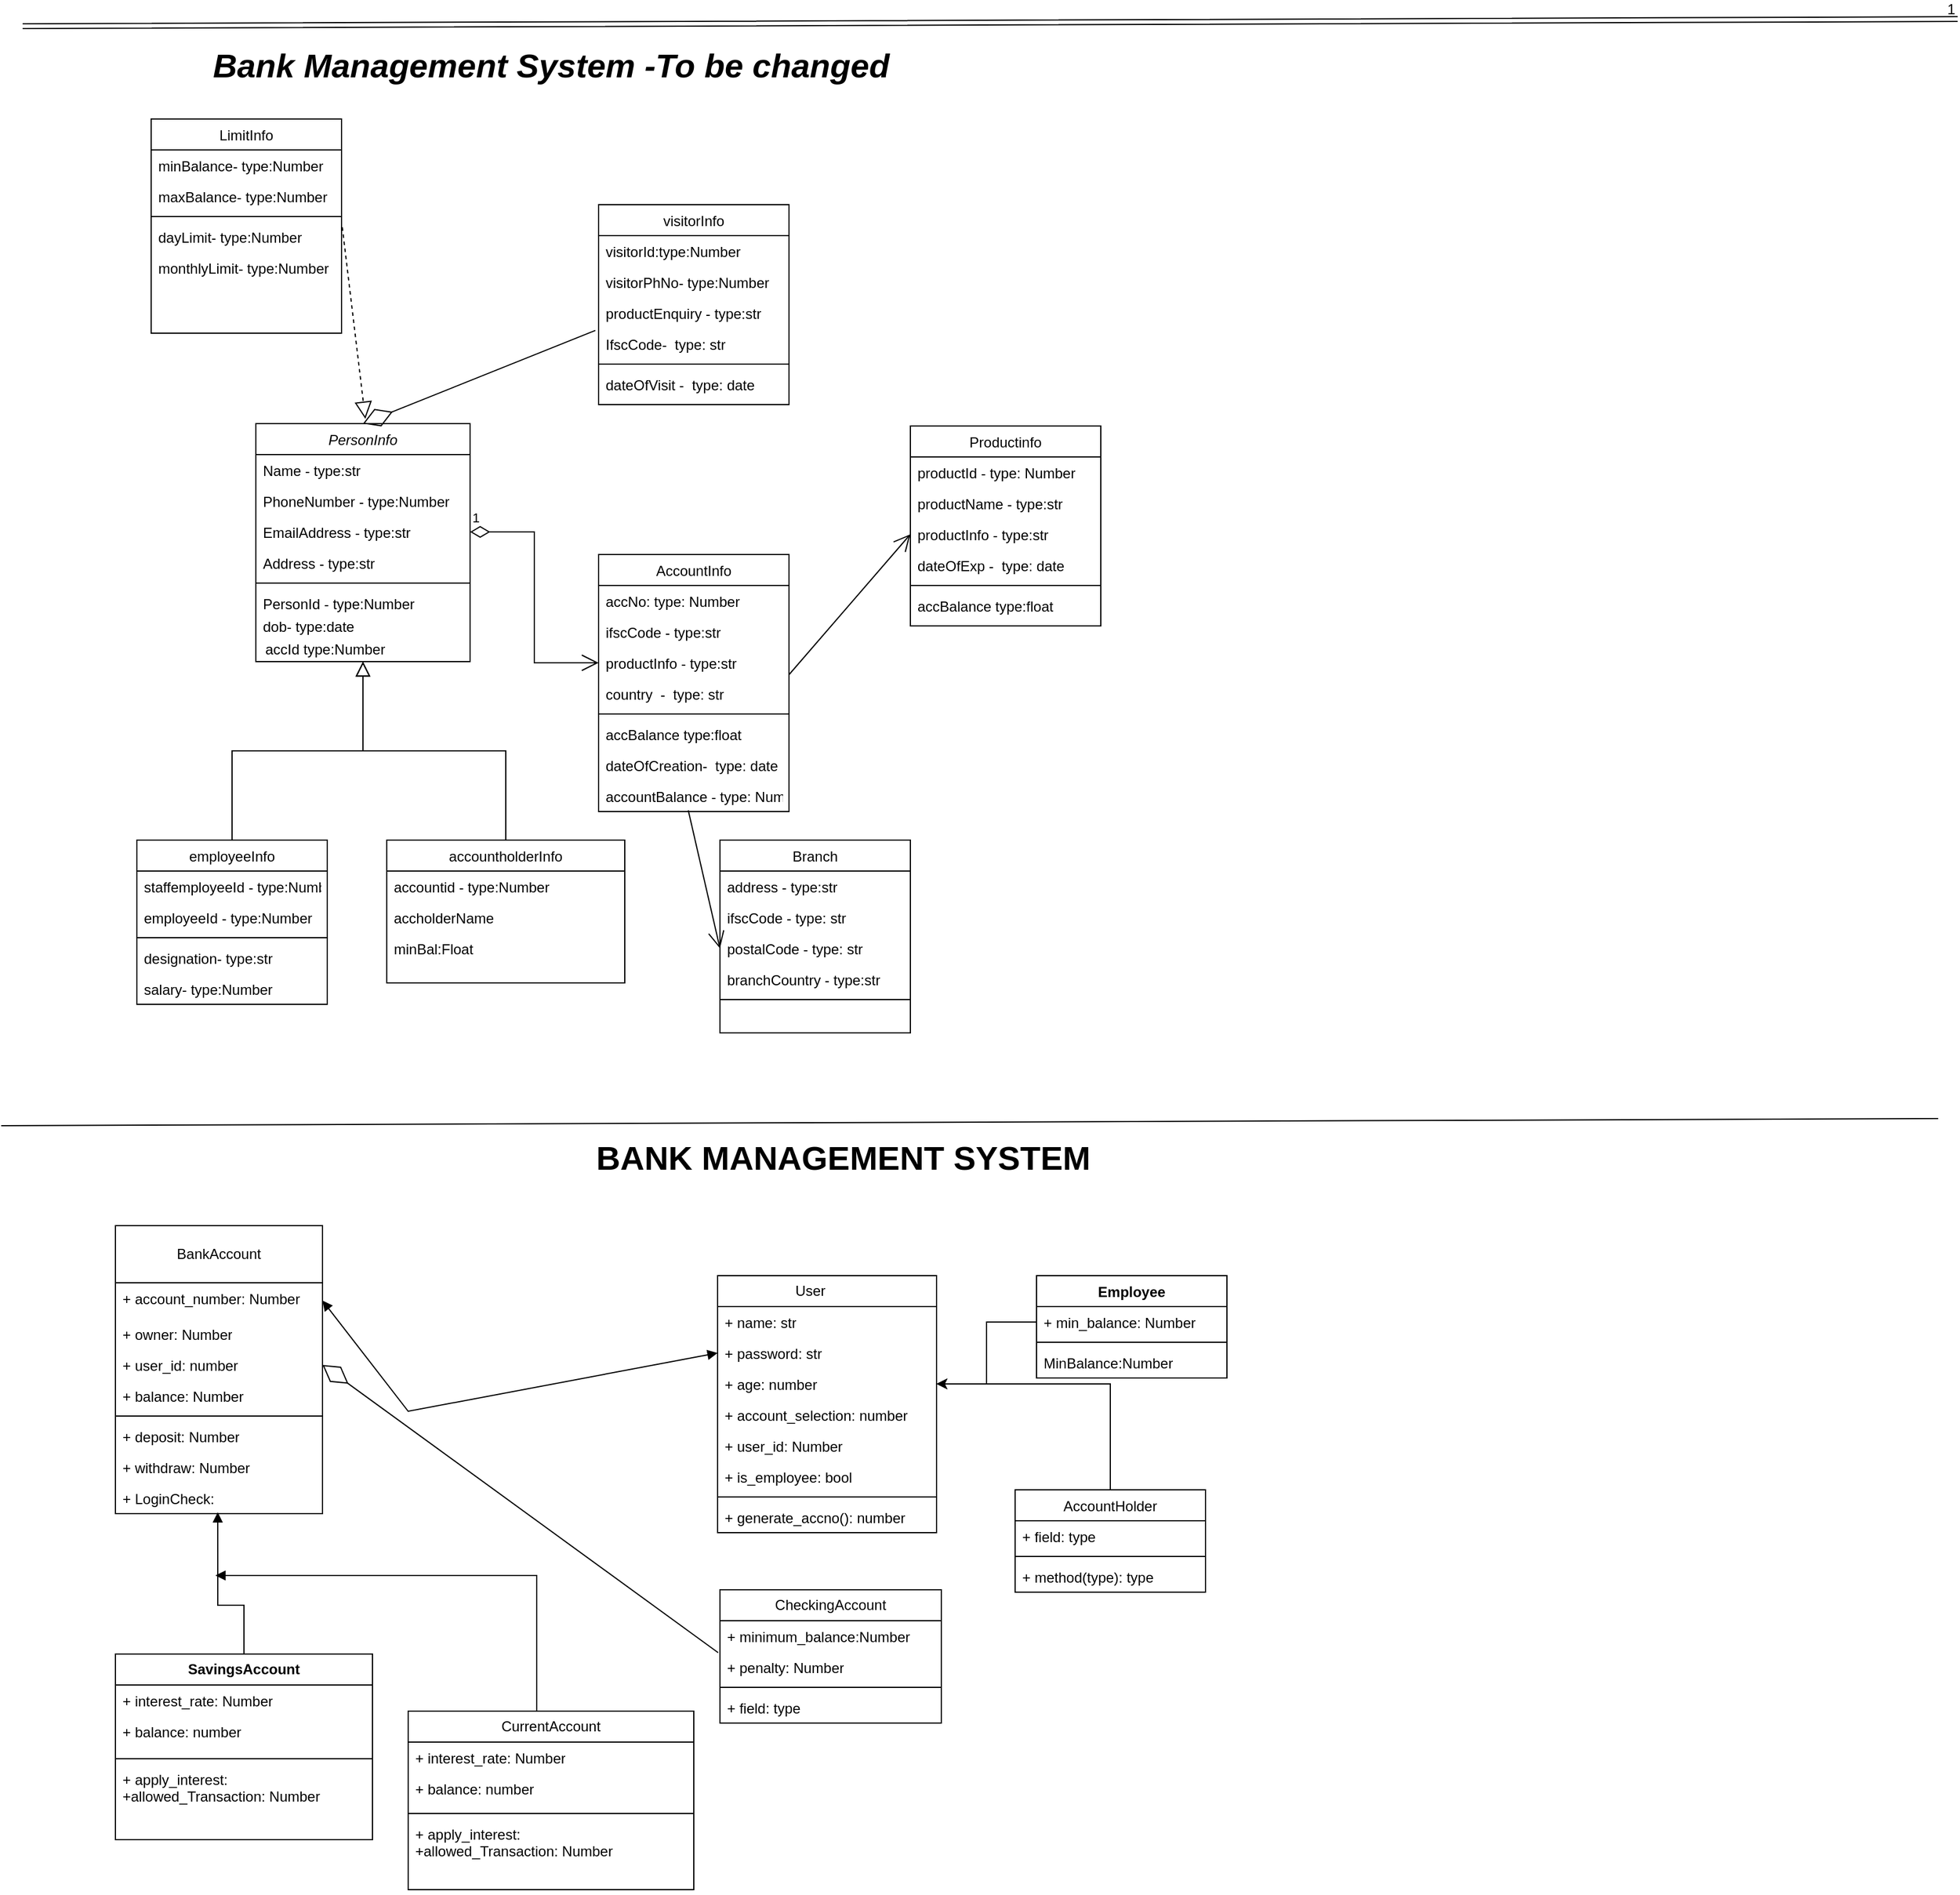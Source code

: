 <mxfile>
    <diagram id="C5RBs43oDa-KdzZeNtuy" name="Page-1">
        <mxGraphModel dx="1429" dy="1929" grid="1" gridSize="6" guides="1" tooltips="1" connect="1" arrows="1" fold="1" page="1" pageScale="1" pageWidth="827" pageHeight="1169" math="0" shadow="0">
            <root>
                <mxCell id="WIyWlLk6GJQsqaUBKTNV-0"/>
                <mxCell id="WIyWlLk6GJQsqaUBKTNV-1" parent="WIyWlLk6GJQsqaUBKTNV-0"/>
                <mxCell id="zkfFHV4jXpPFQw0GAbJ--0" value="PersonInfo" style="swimlane;fontStyle=2;align=center;verticalAlign=top;childLayout=stackLayout;horizontal=1;startSize=26;horizontalStack=0;resizeParent=1;resizeLast=0;collapsible=1;marginBottom=0;rounded=0;shadow=0;strokeWidth=1;" parent="WIyWlLk6GJQsqaUBKTNV-1" vertex="1">
                    <mxGeometry x="220" y="10" width="180" height="200" as="geometry">
                        <mxRectangle x="230" y="140" width="160" height="26" as="alternateBounds"/>
                    </mxGeometry>
                </mxCell>
                <mxCell id="zkfFHV4jXpPFQw0GAbJ--1" value="Name - type:str" style="text;align=left;verticalAlign=top;spacingLeft=4;spacingRight=4;overflow=hidden;rotatable=0;points=[[0,0.5],[1,0.5]];portConstraint=eastwest;" parent="zkfFHV4jXpPFQw0GAbJ--0" vertex="1">
                    <mxGeometry y="26" width="180" height="26" as="geometry"/>
                </mxCell>
                <mxCell id="zkfFHV4jXpPFQw0GAbJ--2" value="PhoneNumber - type:Number" style="text;align=left;verticalAlign=top;spacingLeft=4;spacingRight=4;overflow=hidden;rotatable=0;points=[[0,0.5],[1,0.5]];portConstraint=eastwest;rounded=0;shadow=0;html=0;" parent="zkfFHV4jXpPFQw0GAbJ--0" vertex="1">
                    <mxGeometry y="52" width="180" height="26" as="geometry"/>
                </mxCell>
                <mxCell id="zkfFHV4jXpPFQw0GAbJ--3" value="EmailAddress - type:str" style="text;align=left;verticalAlign=top;spacingLeft=4;spacingRight=4;overflow=hidden;rotatable=0;points=[[0,0.5],[1,0.5]];portConstraint=eastwest;rounded=0;shadow=0;html=0;" parent="zkfFHV4jXpPFQw0GAbJ--0" vertex="1">
                    <mxGeometry y="78" width="180" height="26" as="geometry"/>
                </mxCell>
                <mxCell id="zkfFHV4jXpPFQw0GAbJ--5" value="Address - type:str&#xa;" style="text;align=left;verticalAlign=top;spacingLeft=4;spacingRight=4;overflow=hidden;rotatable=0;points=[[0,0.5],[1,0.5]];portConstraint=eastwest;" parent="zkfFHV4jXpPFQw0GAbJ--0" vertex="1">
                    <mxGeometry y="104" width="180" height="26" as="geometry"/>
                </mxCell>
                <mxCell id="zkfFHV4jXpPFQw0GAbJ--4" value="" style="line;html=1;strokeWidth=1;align=left;verticalAlign=middle;spacingTop=-1;spacingLeft=3;spacingRight=3;rotatable=0;labelPosition=right;points=[];portConstraint=eastwest;" parent="zkfFHV4jXpPFQw0GAbJ--0" vertex="1">
                    <mxGeometry y="130" width="180" height="8" as="geometry"/>
                </mxCell>
                <mxCell id="M5PfeUvBBhsRB35PVHY4-22" value="PersonId - type:Number&#xa;" style="text;align=left;verticalAlign=top;spacingLeft=4;spacingRight=4;overflow=hidden;rotatable=0;points=[[0,0.5],[1,0.5]];portConstraint=eastwest;" parent="zkfFHV4jXpPFQw0GAbJ--0" vertex="1">
                    <mxGeometry y="138" width="180" height="32" as="geometry"/>
                </mxCell>
                <mxCell id="zkfFHV4jXpPFQw0GAbJ--6" value="employeeInfo" style="swimlane;fontStyle=0;align=center;verticalAlign=top;childLayout=stackLayout;horizontal=1;startSize=26;horizontalStack=0;resizeParent=1;resizeLast=0;collapsible=1;marginBottom=0;rounded=0;shadow=0;strokeWidth=1;" parent="WIyWlLk6GJQsqaUBKTNV-1" vertex="1">
                    <mxGeometry x="120" y="360" width="160" height="138" as="geometry">
                        <mxRectangle x="130" y="380" width="160" height="26" as="alternateBounds"/>
                    </mxGeometry>
                </mxCell>
                <mxCell id="zkfFHV4jXpPFQw0GAbJ--7" value="staffemployeeId - type:Number" style="text;align=left;verticalAlign=top;spacingLeft=4;spacingRight=4;overflow=hidden;rotatable=0;points=[[0,0.5],[1,0.5]];portConstraint=eastwest;" parent="zkfFHV4jXpPFQw0GAbJ--6" vertex="1">
                    <mxGeometry y="26" width="160" height="26" as="geometry"/>
                </mxCell>
                <mxCell id="zkfFHV4jXpPFQw0GAbJ--8" value="employeeId - type:Number" style="text;align=left;verticalAlign=top;spacingLeft=4;spacingRight=4;overflow=hidden;rotatable=0;points=[[0,0.5],[1,0.5]];portConstraint=eastwest;rounded=0;shadow=0;html=0;" parent="zkfFHV4jXpPFQw0GAbJ--6" vertex="1">
                    <mxGeometry y="52" width="160" height="26" as="geometry"/>
                </mxCell>
                <mxCell id="zkfFHV4jXpPFQw0GAbJ--9" value="" style="line;html=1;strokeWidth=1;align=left;verticalAlign=middle;spacingTop=-1;spacingLeft=3;spacingRight=3;rotatable=0;labelPosition=right;points=[];portConstraint=eastwest;" parent="zkfFHV4jXpPFQw0GAbJ--6" vertex="1">
                    <mxGeometry y="78" width="160" height="8" as="geometry"/>
                </mxCell>
                <mxCell id="aMrAewv50Sm8cI2dRtpL-11" value="designation- type:str" style="text;align=left;verticalAlign=top;spacingLeft=4;spacingRight=4;overflow=hidden;rotatable=0;points=[[0,0.5],[1,0.5]];portConstraint=eastwest;rounded=0;shadow=0;html=0;" parent="zkfFHV4jXpPFQw0GAbJ--6" vertex="1">
                    <mxGeometry y="86" width="160" height="26" as="geometry"/>
                </mxCell>
                <mxCell id="aMrAewv50Sm8cI2dRtpL-12" value="salary- type:Number" style="text;align=left;verticalAlign=top;spacingLeft=4;spacingRight=4;overflow=hidden;rotatable=0;points=[[0,0.5],[1,0.5]];portConstraint=eastwest;rounded=0;shadow=0;html=0;" parent="zkfFHV4jXpPFQw0GAbJ--6" vertex="1">
                    <mxGeometry y="112" width="160" height="26" as="geometry"/>
                </mxCell>
                <mxCell id="zkfFHV4jXpPFQw0GAbJ--12" value="" style="endArrow=block;endSize=10;endFill=0;shadow=0;strokeWidth=1;rounded=0;curved=0;edgeStyle=elbowEdgeStyle;elbow=vertical;" parent="WIyWlLk6GJQsqaUBKTNV-1" source="zkfFHV4jXpPFQw0GAbJ--6" target="zkfFHV4jXpPFQw0GAbJ--0" edge="1">
                    <mxGeometry width="160" relative="1" as="geometry">
                        <mxPoint x="200" y="203" as="sourcePoint"/>
                        <mxPoint x="200" y="203" as="targetPoint"/>
                    </mxGeometry>
                </mxCell>
                <mxCell id="zkfFHV4jXpPFQw0GAbJ--13" value="accountholderInfo" style="swimlane;fontStyle=0;align=center;verticalAlign=top;childLayout=stackLayout;horizontal=1;startSize=26;horizontalStack=0;resizeParent=1;resizeLast=0;collapsible=1;marginBottom=0;rounded=0;shadow=0;strokeWidth=1;" parent="WIyWlLk6GJQsqaUBKTNV-1" vertex="1">
                    <mxGeometry x="330" y="360" width="200" height="120" as="geometry">
                        <mxRectangle x="340" y="380" width="170" height="26" as="alternateBounds"/>
                    </mxGeometry>
                </mxCell>
                <mxCell id="zkfFHV4jXpPFQw0GAbJ--14" value="accountid - type:Number" style="text;align=left;verticalAlign=top;spacingLeft=4;spacingRight=4;overflow=hidden;rotatable=0;points=[[0,0.5],[1,0.5]];portConstraint=eastwest;" parent="zkfFHV4jXpPFQw0GAbJ--13" vertex="1">
                    <mxGeometry y="26" width="200" height="26" as="geometry"/>
                </mxCell>
                <mxCell id="M5PfeUvBBhsRB35PVHY4-24" value="accholderName&#xa;&#xa;" style="text;align=left;verticalAlign=top;spacingLeft=4;spacingRight=4;overflow=hidden;rotatable=0;points=[[0,0.5],[1,0.5]];portConstraint=eastwest;" parent="zkfFHV4jXpPFQw0GAbJ--13" vertex="1">
                    <mxGeometry y="52" width="200" height="26" as="geometry"/>
                </mxCell>
                <mxCell id="M5PfeUvBBhsRB35PVHY4-30" value="minBal:Float" style="text;align=left;verticalAlign=top;spacingLeft=4;spacingRight=4;overflow=hidden;rotatable=0;points=[[0,0.5],[1,0.5]];portConstraint=eastwest;rounded=0;shadow=0;html=0;" parent="zkfFHV4jXpPFQw0GAbJ--13" vertex="1">
                    <mxGeometry y="78" width="200" height="26" as="geometry"/>
                </mxCell>
                <mxCell id="zkfFHV4jXpPFQw0GAbJ--16" value="" style="endArrow=block;endSize=10;endFill=0;shadow=0;strokeWidth=1;rounded=0;curved=0;edgeStyle=elbowEdgeStyle;elbow=vertical;" parent="WIyWlLk6GJQsqaUBKTNV-1" source="zkfFHV4jXpPFQw0GAbJ--13" target="zkfFHV4jXpPFQw0GAbJ--0" edge="1">
                    <mxGeometry width="160" relative="1" as="geometry">
                        <mxPoint x="210" y="373" as="sourcePoint"/>
                        <mxPoint x="310" y="271" as="targetPoint"/>
                    </mxGeometry>
                </mxCell>
                <mxCell id="zkfFHV4jXpPFQw0GAbJ--17" value="AccountInfo&#xa;" style="swimlane;fontStyle=0;align=center;verticalAlign=top;childLayout=stackLayout;horizontal=1;startSize=26;horizontalStack=0;resizeParent=1;resizeLast=0;collapsible=1;marginBottom=0;rounded=0;shadow=0;strokeWidth=1;" parent="WIyWlLk6GJQsqaUBKTNV-1" vertex="1">
                    <mxGeometry x="508" y="120" width="160" height="216" as="geometry">
                        <mxRectangle x="550" y="140" width="160" height="26" as="alternateBounds"/>
                    </mxGeometry>
                </mxCell>
                <mxCell id="zkfFHV4jXpPFQw0GAbJ--18" value="accNo: type: Number" style="text;align=left;verticalAlign=top;spacingLeft=4;spacingRight=4;overflow=hidden;rotatable=0;points=[[0,0.5],[1,0.5]];portConstraint=eastwest;" parent="zkfFHV4jXpPFQw0GAbJ--17" vertex="1">
                    <mxGeometry y="26" width="160" height="26" as="geometry"/>
                </mxCell>
                <mxCell id="zkfFHV4jXpPFQw0GAbJ--19" value="ifscCode - type:str" style="text;align=left;verticalAlign=top;spacingLeft=4;spacingRight=4;overflow=hidden;rotatable=0;points=[[0,0.5],[1,0.5]];portConstraint=eastwest;rounded=0;shadow=0;html=0;" parent="zkfFHV4jXpPFQw0GAbJ--17" vertex="1">
                    <mxGeometry y="52" width="160" height="26" as="geometry"/>
                </mxCell>
                <mxCell id="zkfFHV4jXpPFQw0GAbJ--20" value="productInfo - type:str" style="text;align=left;verticalAlign=top;spacingLeft=4;spacingRight=4;overflow=hidden;rotatable=0;points=[[0,0.5],[1,0.5]];portConstraint=eastwest;rounded=0;shadow=0;html=0;" parent="zkfFHV4jXpPFQw0GAbJ--17" vertex="1">
                    <mxGeometry y="78" width="160" height="26" as="geometry"/>
                </mxCell>
                <mxCell id="zkfFHV4jXpPFQw0GAbJ--22" value="country  -  type: str" style="text;align=left;verticalAlign=top;spacingLeft=4;spacingRight=4;overflow=hidden;rotatable=0;points=[[0,0.5],[1,0.5]];portConstraint=eastwest;rounded=0;shadow=0;html=0;" parent="zkfFHV4jXpPFQw0GAbJ--17" vertex="1">
                    <mxGeometry y="104" width="160" height="26" as="geometry"/>
                </mxCell>
                <mxCell id="zkfFHV4jXpPFQw0GAbJ--23" value="" style="line;html=1;strokeWidth=1;align=left;verticalAlign=middle;spacingTop=-1;spacingLeft=3;spacingRight=3;rotatable=0;labelPosition=right;points=[];portConstraint=eastwest;" parent="zkfFHV4jXpPFQw0GAbJ--17" vertex="1">
                    <mxGeometry y="130" width="160" height="8" as="geometry"/>
                </mxCell>
                <mxCell id="M5PfeUvBBhsRB35PVHY4-26" value="accBalance type:float" style="text;align=left;verticalAlign=top;spacingLeft=4;spacingRight=4;overflow=hidden;rotatable=0;points=[[0,0.5],[1,0.5]];portConstraint=eastwest;rounded=0;shadow=0;html=0;" parent="zkfFHV4jXpPFQw0GAbJ--17" vertex="1">
                    <mxGeometry y="138" width="160" height="26" as="geometry"/>
                </mxCell>
                <mxCell id="M5PfeUvBBhsRB35PVHY4-173" value="dateOfCreation-  type: date" style="text;align=left;verticalAlign=top;spacingLeft=4;spacingRight=4;overflow=hidden;rotatable=0;points=[[0,0.5],[1,0.5]];portConstraint=eastwest;rounded=0;shadow=0;html=0;" parent="zkfFHV4jXpPFQw0GAbJ--17" vertex="1">
                    <mxGeometry y="164" width="160" height="26" as="geometry"/>
                </mxCell>
                <mxCell id="M5PfeUvBBhsRB35PVHY4-27" value="accountBalance - type: Number" style="text;align=left;verticalAlign=top;spacingLeft=4;spacingRight=4;overflow=hidden;rotatable=0;points=[[0,0.5],[1,0.5]];portConstraint=eastwest;rounded=0;shadow=0;html=0;" parent="zkfFHV4jXpPFQw0GAbJ--17" vertex="1">
                    <mxGeometry y="190" width="160" height="26" as="geometry"/>
                </mxCell>
                <mxCell id="M5PfeUvBBhsRB35PVHY4-12" value="Branch" style="swimlane;fontStyle=0;align=center;verticalAlign=top;childLayout=stackLayout;horizontal=1;startSize=26;horizontalStack=0;resizeParent=1;resizeLast=0;collapsible=1;marginBottom=0;rounded=0;shadow=0;strokeWidth=1;" parent="WIyWlLk6GJQsqaUBKTNV-1" vertex="1">
                    <mxGeometry x="610" y="360" width="160" height="162" as="geometry">
                        <mxRectangle x="550" y="140" width="160" height="26" as="alternateBounds"/>
                    </mxGeometry>
                </mxCell>
                <mxCell id="M5PfeUvBBhsRB35PVHY4-13" value="address - type:str" style="text;align=left;verticalAlign=top;spacingLeft=4;spacingRight=4;overflow=hidden;rotatable=0;points=[[0,0.5],[1,0.5]];portConstraint=eastwest;" parent="M5PfeUvBBhsRB35PVHY4-12" vertex="1">
                    <mxGeometry y="26" width="160" height="26" as="geometry"/>
                </mxCell>
                <mxCell id="M5PfeUvBBhsRB35PVHY4-14" value="ifscCode - type: str   &#xa;" style="text;align=left;verticalAlign=top;spacingLeft=4;spacingRight=4;overflow=hidden;rotatable=0;points=[[0,0.5],[1,0.5]];portConstraint=eastwest;rounded=0;shadow=0;html=0;" parent="M5PfeUvBBhsRB35PVHY4-12" vertex="1">
                    <mxGeometry y="52" width="160" height="26" as="geometry"/>
                </mxCell>
                <mxCell id="M5PfeUvBBhsRB35PVHY4-15" value="postalCode - type: str" style="text;align=left;verticalAlign=top;spacingLeft=4;spacingRight=4;overflow=hidden;rotatable=0;points=[[0,0.5],[1,0.5]];portConstraint=eastwest;rounded=0;shadow=0;html=0;" parent="M5PfeUvBBhsRB35PVHY4-12" vertex="1">
                    <mxGeometry y="78" width="160" height="26" as="geometry"/>
                </mxCell>
                <mxCell id="M5PfeUvBBhsRB35PVHY4-17" value="branchCountry - type:str" style="text;align=left;verticalAlign=top;spacingLeft=4;spacingRight=4;overflow=hidden;rotatable=0;points=[[0,0.5],[1,0.5]];portConstraint=eastwest;rounded=0;shadow=0;html=0;" parent="M5PfeUvBBhsRB35PVHY4-12" vertex="1">
                    <mxGeometry y="104" width="160" height="26" as="geometry"/>
                </mxCell>
                <mxCell id="M5PfeUvBBhsRB35PVHY4-18" value="" style="line;html=1;strokeWidth=1;align=left;verticalAlign=middle;spacingTop=-1;spacingLeft=3;spacingRight=3;rotatable=0;labelPosition=right;points=[];portConstraint=eastwest;" parent="M5PfeUvBBhsRB35PVHY4-12" vertex="1">
                    <mxGeometry y="130" width="160" height="8" as="geometry"/>
                </mxCell>
                <mxCell id="M5PfeUvBBhsRB35PVHY4-23" value="dob- type:date" style="text;align=left;verticalAlign=top;spacingLeft=4;spacingRight=4;overflow=hidden;rotatable=0;points=[[0,0.5],[1,0.5]];portConstraint=eastwest;" parent="WIyWlLk6GJQsqaUBKTNV-1" vertex="1">
                    <mxGeometry x="220" y="167" width="180" height="26" as="geometry"/>
                </mxCell>
                <mxCell id="M5PfeUvBBhsRB35PVHY4-165" value="Productinfo" style="swimlane;fontStyle=0;align=center;verticalAlign=top;childLayout=stackLayout;horizontal=1;startSize=26;horizontalStack=0;resizeParent=1;resizeLast=0;collapsible=1;marginBottom=0;rounded=0;shadow=0;strokeWidth=1;" parent="WIyWlLk6GJQsqaUBKTNV-1" vertex="1">
                    <mxGeometry x="770" y="12" width="160" height="168" as="geometry">
                        <mxRectangle x="550" y="140" width="160" height="26" as="alternateBounds"/>
                    </mxGeometry>
                </mxCell>
                <mxCell id="M5PfeUvBBhsRB35PVHY4-166" value="productId - type: Number" style="text;align=left;verticalAlign=top;spacingLeft=4;spacingRight=4;overflow=hidden;rotatable=0;points=[[0,0.5],[1,0.5]];portConstraint=eastwest;" parent="M5PfeUvBBhsRB35PVHY4-165" vertex="1">
                    <mxGeometry y="26" width="160" height="26" as="geometry"/>
                </mxCell>
                <mxCell id="M5PfeUvBBhsRB35PVHY4-167" value="productName - type:str" style="text;align=left;verticalAlign=top;spacingLeft=4;spacingRight=4;overflow=hidden;rotatable=0;points=[[0,0.5],[1,0.5]];portConstraint=eastwest;rounded=0;shadow=0;html=0;" parent="M5PfeUvBBhsRB35PVHY4-165" vertex="1">
                    <mxGeometry y="52" width="160" height="26" as="geometry"/>
                </mxCell>
                <mxCell id="M5PfeUvBBhsRB35PVHY4-168" value="productInfo - type:str" style="text;align=left;verticalAlign=top;spacingLeft=4;spacingRight=4;overflow=hidden;rotatable=0;points=[[0,0.5],[1,0.5]];portConstraint=eastwest;rounded=0;shadow=0;html=0;" parent="M5PfeUvBBhsRB35PVHY4-165" vertex="1">
                    <mxGeometry y="78" width="160" height="26" as="geometry"/>
                </mxCell>
                <mxCell id="M5PfeUvBBhsRB35PVHY4-169" value="dateOfExp -  type: date" style="text;align=left;verticalAlign=top;spacingLeft=4;spacingRight=4;overflow=hidden;rotatable=0;points=[[0,0.5],[1,0.5]];portConstraint=eastwest;rounded=0;shadow=0;html=0;" parent="M5PfeUvBBhsRB35PVHY4-165" vertex="1">
                    <mxGeometry y="104" width="160" height="26" as="geometry"/>
                </mxCell>
                <mxCell id="M5PfeUvBBhsRB35PVHY4-170" value="" style="line;html=1;strokeWidth=1;align=left;verticalAlign=middle;spacingTop=-1;spacingLeft=3;spacingRight=3;rotatable=0;labelPosition=right;points=[];portConstraint=eastwest;" parent="M5PfeUvBBhsRB35PVHY4-165" vertex="1">
                    <mxGeometry y="130" width="160" height="8" as="geometry"/>
                </mxCell>
                <mxCell id="M5PfeUvBBhsRB35PVHY4-171" value="accBalance type:float" style="text;align=left;verticalAlign=top;spacingLeft=4;spacingRight=4;overflow=hidden;rotatable=0;points=[[0,0.5],[1,0.5]];portConstraint=eastwest;rounded=0;shadow=0;html=0;" parent="M5PfeUvBBhsRB35PVHY4-165" vertex="1">
                    <mxGeometry y="138" width="160" height="26" as="geometry"/>
                </mxCell>
                <mxCell id="M5PfeUvBBhsRB35PVHY4-176" value="visitorInfo" style="swimlane;fontStyle=0;align=center;verticalAlign=top;childLayout=stackLayout;horizontal=1;startSize=26;horizontalStack=0;resizeParent=1;resizeLast=0;collapsible=1;marginBottom=0;rounded=0;shadow=0;strokeWidth=1;" parent="WIyWlLk6GJQsqaUBKTNV-1" vertex="1">
                    <mxGeometry x="508" y="-174" width="160" height="168" as="geometry">
                        <mxRectangle x="550" y="140" width="160" height="26" as="alternateBounds"/>
                    </mxGeometry>
                </mxCell>
                <mxCell id="M5PfeUvBBhsRB35PVHY4-177" value="visitorId:type:Number" style="text;align=left;verticalAlign=top;spacingLeft=4;spacingRight=4;overflow=hidden;rotatable=0;points=[[0,0.5],[1,0.5]];portConstraint=eastwest;" parent="M5PfeUvBBhsRB35PVHY4-176" vertex="1">
                    <mxGeometry y="26" width="160" height="26" as="geometry"/>
                </mxCell>
                <mxCell id="M5PfeUvBBhsRB35PVHY4-178" value="visitorPhNo- type:Number" style="text;align=left;verticalAlign=top;spacingLeft=4;spacingRight=4;overflow=hidden;rotatable=0;points=[[0,0.5],[1,0.5]];portConstraint=eastwest;rounded=0;shadow=0;html=0;" parent="M5PfeUvBBhsRB35PVHY4-176" vertex="1">
                    <mxGeometry y="52" width="160" height="26" as="geometry"/>
                </mxCell>
                <mxCell id="M5PfeUvBBhsRB35PVHY4-179" value="productEnquiry - type:str" style="text;align=left;verticalAlign=top;spacingLeft=4;spacingRight=4;overflow=hidden;rotatable=0;points=[[0,0.5],[1,0.5]];portConstraint=eastwest;rounded=0;shadow=0;html=0;" parent="M5PfeUvBBhsRB35PVHY4-176" vertex="1">
                    <mxGeometry y="78" width="160" height="26" as="geometry"/>
                </mxCell>
                <mxCell id="M5PfeUvBBhsRB35PVHY4-180" value="IfscCode-  type: str" style="text;align=left;verticalAlign=top;spacingLeft=4;spacingRight=4;overflow=hidden;rotatable=0;points=[[0,0.5],[1,0.5]];portConstraint=eastwest;rounded=0;shadow=0;html=0;" parent="M5PfeUvBBhsRB35PVHY4-176" vertex="1">
                    <mxGeometry y="104" width="160" height="26" as="geometry"/>
                </mxCell>
                <mxCell id="M5PfeUvBBhsRB35PVHY4-181" value="" style="line;html=1;strokeWidth=1;align=left;verticalAlign=middle;spacingTop=-1;spacingLeft=3;spacingRight=3;rotatable=0;labelPosition=right;points=[];portConstraint=eastwest;" parent="M5PfeUvBBhsRB35PVHY4-176" vertex="1">
                    <mxGeometry y="130" width="160" height="8" as="geometry"/>
                </mxCell>
                <mxCell id="M5PfeUvBBhsRB35PVHY4-184" value="dateOfVisit -  type: date" style="text;align=left;verticalAlign=top;spacingLeft=4;spacingRight=4;overflow=hidden;rotatable=0;points=[[0,0.5],[1,0.5]];portConstraint=eastwest;rounded=0;shadow=0;html=0;" parent="M5PfeUvBBhsRB35PVHY4-176" vertex="1">
                    <mxGeometry y="138" width="160" height="26" as="geometry"/>
                </mxCell>
                <mxCell id="M5PfeUvBBhsRB35PVHY4-185" value="" style="endArrow=open;endFill=1;endSize=12;html=1;rounded=0;entryX=0;entryY=0.5;entryDx=0;entryDy=0;exitX=1;exitY=0.885;exitDx=0;exitDy=0;exitPerimeter=0;" parent="WIyWlLk6GJQsqaUBKTNV-1" source="zkfFHV4jXpPFQw0GAbJ--20" target="M5PfeUvBBhsRB35PVHY4-168" edge="1">
                    <mxGeometry width="160" relative="1" as="geometry">
                        <mxPoint x="516" y="198" as="sourcePoint"/>
                        <mxPoint x="676" y="198" as="targetPoint"/>
                    </mxGeometry>
                </mxCell>
                <mxCell id="M5PfeUvBBhsRB35PVHY4-186" value="" style="endArrow=diamondThin;endFill=0;endSize=24;html=1;rounded=0;entryX=0.5;entryY=0;entryDx=0;entryDy=0;exitX=-0.017;exitY=1.064;exitDx=0;exitDy=0;exitPerimeter=0;" parent="WIyWlLk6GJQsqaUBKTNV-1" source="M5PfeUvBBhsRB35PVHY4-179" target="zkfFHV4jXpPFQw0GAbJ--0" edge="1">
                    <mxGeometry width="160" relative="1" as="geometry">
                        <mxPoint x="516" y="198" as="sourcePoint"/>
                        <mxPoint x="676" y="198" as="targetPoint"/>
                    </mxGeometry>
                </mxCell>
                <mxCell id="M5PfeUvBBhsRB35PVHY4-190" value="1" style="endArrow=open;html=1;endSize=12;startArrow=diamondThin;startSize=14;startFill=0;edgeStyle=orthogonalEdgeStyle;align=left;verticalAlign=bottom;rounded=0;exitX=1;exitY=0.5;exitDx=0;exitDy=0;entryX=0;entryY=0.5;entryDx=0;entryDy=0;" parent="WIyWlLk6GJQsqaUBKTNV-1" source="zkfFHV4jXpPFQw0GAbJ--3" target="zkfFHV4jXpPFQw0GAbJ--20" edge="1">
                    <mxGeometry x="-1" y="3" relative="1" as="geometry">
                        <mxPoint x="516" y="198" as="sourcePoint"/>
                        <mxPoint x="676" y="198" as="targetPoint"/>
                    </mxGeometry>
                </mxCell>
                <mxCell id="aMrAewv50Sm8cI2dRtpL-0" value="LimitInfo" style="swimlane;fontStyle=0;align=center;verticalAlign=top;childLayout=stackLayout;horizontal=1;startSize=26;horizontalStack=0;resizeParent=1;resizeLast=0;collapsible=1;marginBottom=0;rounded=0;shadow=0;strokeWidth=1;" parent="WIyWlLk6GJQsqaUBKTNV-1" vertex="1">
                    <mxGeometry x="132" y="-246" width="160" height="180" as="geometry">
                        <mxRectangle x="130" y="380" width="160" height="26" as="alternateBounds"/>
                    </mxGeometry>
                </mxCell>
                <mxCell id="aMrAewv50Sm8cI2dRtpL-1" value="minBalance- type:Number" style="text;align=left;verticalAlign=top;spacingLeft=4;spacingRight=4;overflow=hidden;rotatable=0;points=[[0,0.5],[1,0.5]];portConstraint=eastwest;" parent="aMrAewv50Sm8cI2dRtpL-0" vertex="1">
                    <mxGeometry y="26" width="160" height="26" as="geometry"/>
                </mxCell>
                <mxCell id="aMrAewv50Sm8cI2dRtpL-2" value="maxBalance- type:Number" style="text;align=left;verticalAlign=top;spacingLeft=4;spacingRight=4;overflow=hidden;rotatable=0;points=[[0,0.5],[1,0.5]];portConstraint=eastwest;rounded=0;shadow=0;html=0;" parent="aMrAewv50Sm8cI2dRtpL-0" vertex="1">
                    <mxGeometry y="52" width="160" height="26" as="geometry"/>
                </mxCell>
                <mxCell id="aMrAewv50Sm8cI2dRtpL-3" value="" style="line;html=1;strokeWidth=1;align=left;verticalAlign=middle;spacingTop=-1;spacingLeft=3;spacingRight=3;rotatable=0;labelPosition=right;points=[];portConstraint=eastwest;" parent="aMrAewv50Sm8cI2dRtpL-0" vertex="1">
                    <mxGeometry y="78" width="160" height="8" as="geometry"/>
                </mxCell>
                <mxCell id="aMrAewv50Sm8cI2dRtpL-4" value="dayLimit- type:Number" style="text;align=left;verticalAlign=top;spacingLeft=4;spacingRight=4;overflow=hidden;rotatable=0;points=[[0,0.5],[1,0.5]];portConstraint=eastwest;rounded=0;shadow=0;html=0;" parent="aMrAewv50Sm8cI2dRtpL-0" vertex="1">
                    <mxGeometry y="86" width="160" height="26" as="geometry"/>
                </mxCell>
                <mxCell id="aMrAewv50Sm8cI2dRtpL-6" value="monthlyLimit- type:Number" style="text;align=left;verticalAlign=top;spacingLeft=4;spacingRight=4;overflow=hidden;rotatable=0;points=[[0,0.5],[1,0.5]];portConstraint=eastwest;rounded=0;shadow=0;html=0;" parent="aMrAewv50Sm8cI2dRtpL-0" vertex="1">
                    <mxGeometry y="112" width="160" height="26" as="geometry"/>
                </mxCell>
                <mxCell id="aMrAewv50Sm8cI2dRtpL-8" value="" style="endArrow=block;dashed=1;endFill=0;endSize=12;html=1;rounded=0;exitX=1.004;exitY=0.192;exitDx=0;exitDy=0;exitPerimeter=0;" parent="WIyWlLk6GJQsqaUBKTNV-1" source="aMrAewv50Sm8cI2dRtpL-4" edge="1">
                    <mxGeometry width="160" relative="1" as="geometry">
                        <mxPoint x="324" y="-108" as="sourcePoint"/>
                        <mxPoint x="312" y="6" as="targetPoint"/>
                    </mxGeometry>
                </mxCell>
                <mxCell id="aMrAewv50Sm8cI2dRtpL-10" value="" style="endArrow=open;endFill=1;endSize=12;html=1;rounded=0;entryX=0;entryY=0.5;entryDx=0;entryDy=0;exitX=0.471;exitY=0.962;exitDx=0;exitDy=0;exitPerimeter=0;" parent="WIyWlLk6GJQsqaUBKTNV-1" source="M5PfeUvBBhsRB35PVHY4-27" target="M5PfeUvBBhsRB35PVHY4-15" edge="1">
                    <mxGeometry width="160" relative="1" as="geometry">
                        <mxPoint x="581" y="348" as="sourcePoint"/>
                        <mxPoint x="580" y="324" as="targetPoint"/>
                    </mxGeometry>
                </mxCell>
                <mxCell id="aMrAewv50Sm8cI2dRtpL-13" value="accId type:Number" style="text;align=left;verticalAlign=top;spacingLeft=4;spacingRight=4;overflow=hidden;rotatable=0;points=[[0,0.5],[1,0.5]];portConstraint=eastwest;" parent="WIyWlLk6GJQsqaUBKTNV-1" vertex="1">
                    <mxGeometry x="222" y="186" width="180" height="26" as="geometry"/>
                </mxCell>
                <mxCell id="alrdTqNOPm0ymrDQhkS8-0" value="BankAccount" style="swimlane;fontStyle=0;childLayout=stackLayout;horizontal=1;startSize=48;fillColor=none;horizontalStack=0;resizeParent=1;resizeParentMax=0;resizeLast=0;collapsible=1;marginBottom=0;whiteSpace=wrap;html=1;" parent="WIyWlLk6GJQsqaUBKTNV-1" vertex="1">
                    <mxGeometry x="102" y="684" width="174" height="242" as="geometry"/>
                </mxCell>
                <mxCell id="alrdTqNOPm0ymrDQhkS8-1" value="+ account_number: Number" style="text;strokeColor=none;fillColor=none;align=left;verticalAlign=top;spacingLeft=4;spacingRight=4;overflow=hidden;rotatable=0;points=[[0,0.5],[1,0.5]];portConstraint=eastwest;whiteSpace=wrap;html=1;" parent="alrdTqNOPm0ymrDQhkS8-0" vertex="1">
                    <mxGeometry y="48" width="174" height="30" as="geometry"/>
                </mxCell>
                <mxCell id="alrdTqNOPm0ymrDQhkS8-2" value="+ &lt;span style=&quot;background-color: transparent; color: light-dark(rgb(0, 0, 0), rgb(255, 255, 255));&quot;&gt;owner: Number&lt;/span&gt;" style="text;strokeColor=none;fillColor=none;align=left;verticalAlign=top;spacingLeft=4;spacingRight=4;overflow=hidden;rotatable=0;points=[[0,0.5],[1,0.5]];portConstraint=eastwest;whiteSpace=wrap;html=1;" parent="alrdTqNOPm0ymrDQhkS8-0" vertex="1">
                    <mxGeometry y="78" width="174" height="26" as="geometry"/>
                </mxCell>
                <mxCell id="alrdTqNOPm0ymrDQhkS8-70" value="+ user_id: number&lt;div&gt;&lt;br&gt;&lt;/div&gt;" style="text;strokeColor=none;fillColor=none;align=left;verticalAlign=top;spacingLeft=4;spacingRight=4;overflow=hidden;rotatable=0;points=[[0,0.5],[1,0.5]];portConstraint=eastwest;whiteSpace=wrap;html=1;" parent="alrdTqNOPm0ymrDQhkS8-0" vertex="1">
                    <mxGeometry y="104" width="174" height="26" as="geometry"/>
                </mxCell>
                <mxCell id="alrdTqNOPm0ymrDQhkS8-16" value="+ balance: Number&lt;div&gt;&lt;br&gt;&lt;/div&gt;" style="text;strokeColor=none;fillColor=none;align=left;verticalAlign=top;spacingLeft=4;spacingRight=4;overflow=hidden;rotatable=0;points=[[0,0.5],[1,0.5]];portConstraint=eastwest;whiteSpace=wrap;html=1;" parent="alrdTqNOPm0ymrDQhkS8-0" vertex="1">
                    <mxGeometry y="130" width="174" height="26" as="geometry"/>
                </mxCell>
                <mxCell id="alrdTqNOPm0ymrDQhkS8-48" value="" style="line;strokeWidth=1;fillColor=none;align=left;verticalAlign=middle;spacingTop=-1;spacingLeft=3;spacingRight=3;rotatable=0;labelPosition=right;points=[];portConstraint=eastwest;strokeColor=inherit;" parent="alrdTqNOPm0ymrDQhkS8-0" vertex="1">
                    <mxGeometry y="156" width="174" height="8" as="geometry"/>
                </mxCell>
                <mxCell id="alrdTqNOPm0ymrDQhkS8-17" value="+ deposit: Number&lt;div&gt;&lt;br&gt;&lt;/div&gt;" style="text;strokeColor=none;fillColor=none;align=left;verticalAlign=top;spacingLeft=4;spacingRight=4;overflow=hidden;rotatable=0;points=[[0,0.5],[1,0.5]];portConstraint=eastwest;whiteSpace=wrap;html=1;" parent="alrdTqNOPm0ymrDQhkS8-0" vertex="1">
                    <mxGeometry y="164" width="174" height="26" as="geometry"/>
                </mxCell>
                <mxCell id="alrdTqNOPm0ymrDQhkS8-18" value="+ withdraw: Number&lt;div&gt;&lt;br&gt;&lt;/div&gt;" style="text;strokeColor=none;fillColor=none;align=left;verticalAlign=top;spacingLeft=4;spacingRight=4;overflow=hidden;rotatable=0;points=[[0,0.5],[1,0.5]];portConstraint=eastwest;whiteSpace=wrap;html=1;" parent="alrdTqNOPm0ymrDQhkS8-0" vertex="1">
                    <mxGeometry y="190" width="174" height="26" as="geometry"/>
                </mxCell>
                <mxCell id="alrdTqNOPm0ymrDQhkS8-68" value="+ LoginCheck:&amp;nbsp;&lt;div&gt;&lt;br&gt;&lt;/div&gt;" style="text;strokeColor=none;fillColor=none;align=left;verticalAlign=top;spacingLeft=4;spacingRight=4;overflow=hidden;rotatable=0;points=[[0,0.5],[1,0.5]];portConstraint=eastwest;whiteSpace=wrap;html=1;" parent="alrdTqNOPm0ymrDQhkS8-0" vertex="1">
                    <mxGeometry y="216" width="174" height="26" as="geometry"/>
                </mxCell>
                <mxCell id="alrdTqNOPm0ymrDQhkS8-4" value="SavingsAccount" style="swimlane;fontStyle=1;childLayout=stackLayout;horizontal=1;startSize=26;fillColor=none;horizontalStack=0;resizeParent=1;resizeParentMax=0;resizeLast=0;collapsible=1;marginBottom=0;whiteSpace=wrap;html=1;" parent="WIyWlLk6GJQsqaUBKTNV-1" vertex="1">
                    <mxGeometry x="102" y="1044" width="216" height="156" as="geometry"/>
                </mxCell>
                <mxCell id="alrdTqNOPm0ymrDQhkS8-5" value="+ interest_rate: Number" style="text;strokeColor=none;fillColor=none;align=left;verticalAlign=top;spacingLeft=4;spacingRight=4;overflow=hidden;rotatable=0;points=[[0,0.5],[1,0.5]];portConstraint=eastwest;whiteSpace=wrap;html=1;" parent="alrdTqNOPm0ymrDQhkS8-4" vertex="1">
                    <mxGeometry y="26" width="216" height="26" as="geometry"/>
                </mxCell>
                <mxCell id="alrdTqNOPm0ymrDQhkS8-7" value="+ balance: number" style="text;strokeColor=none;fillColor=none;align=left;verticalAlign=top;spacingLeft=4;spacingRight=4;overflow=hidden;rotatable=0;points=[[0,0.5],[1,0.5]];portConstraint=eastwest;whiteSpace=wrap;html=1;" parent="alrdTqNOPm0ymrDQhkS8-4" vertex="1">
                    <mxGeometry y="52" width="216" height="32" as="geometry"/>
                </mxCell>
                <mxCell id="alrdTqNOPm0ymrDQhkS8-49" value="" style="line;strokeWidth=1;fillColor=none;align=left;verticalAlign=middle;spacingTop=-1;spacingLeft=3;spacingRight=3;rotatable=0;labelPosition=right;points=[];portConstraint=eastwest;strokeColor=inherit;" parent="alrdTqNOPm0ymrDQhkS8-4" vertex="1">
                    <mxGeometry y="84" width="216" height="8" as="geometry"/>
                </mxCell>
                <mxCell id="alrdTqNOPm0ymrDQhkS8-6" value="+ apply_interest:&amp;nbsp;&lt;div&gt;+allowed_Transaction: Number&lt;/div&gt;" style="text;strokeColor=none;fillColor=none;align=left;verticalAlign=top;spacingLeft=4;spacingRight=4;overflow=hidden;rotatable=0;points=[[0,0.5],[1,0.5]];portConstraint=eastwest;whiteSpace=wrap;html=1;" parent="alrdTqNOPm0ymrDQhkS8-4" vertex="1">
                    <mxGeometry y="92" width="216" height="64" as="geometry"/>
                </mxCell>
                <mxCell id="alrdTqNOPm0ymrDQhkS8-8" value="CheckingAccount" style="swimlane;fontStyle=0;childLayout=stackLayout;horizontal=1;startSize=26;fillColor=none;horizontalStack=0;resizeParent=1;resizeParentMax=0;resizeLast=0;collapsible=1;marginBottom=0;whiteSpace=wrap;html=1;" parent="WIyWlLk6GJQsqaUBKTNV-1" vertex="1">
                    <mxGeometry x="610" y="990" width="186" height="112" as="geometry"/>
                </mxCell>
                <mxCell id="alrdTqNOPm0ymrDQhkS8-9" value="+ minimum_balance:Number" style="text;strokeColor=none;fillColor=none;align=left;verticalAlign=top;spacingLeft=4;spacingRight=4;overflow=hidden;rotatable=0;points=[[0,0.5],[1,0.5]];portConstraint=eastwest;whiteSpace=wrap;html=1;" parent="alrdTqNOPm0ymrDQhkS8-8" vertex="1">
                    <mxGeometry y="26" width="186" height="26" as="geometry"/>
                </mxCell>
                <mxCell id="alrdTqNOPm0ymrDQhkS8-10" value="+ penalty: Number" style="text;strokeColor=none;fillColor=none;align=left;verticalAlign=top;spacingLeft=4;spacingRight=4;overflow=hidden;rotatable=0;points=[[0,0.5],[1,0.5]];portConstraint=eastwest;whiteSpace=wrap;html=1;" parent="alrdTqNOPm0ymrDQhkS8-8" vertex="1">
                    <mxGeometry y="52" width="186" height="26" as="geometry"/>
                </mxCell>
                <mxCell id="alrdTqNOPm0ymrDQhkS8-51" value="" style="line;strokeWidth=1;fillColor=none;align=left;verticalAlign=middle;spacingTop=-1;spacingLeft=3;spacingRight=3;rotatable=0;labelPosition=right;points=[];portConstraint=eastwest;strokeColor=inherit;" parent="alrdTqNOPm0ymrDQhkS8-8" vertex="1">
                    <mxGeometry y="78" width="186" height="8" as="geometry"/>
                </mxCell>
                <mxCell id="alrdTqNOPm0ymrDQhkS8-11" value="+ field: type" style="text;strokeColor=none;fillColor=none;align=left;verticalAlign=top;spacingLeft=4;spacingRight=4;overflow=hidden;rotatable=0;points=[[0,0.5],[1,0.5]];portConstraint=eastwest;whiteSpace=wrap;html=1;" parent="alrdTqNOPm0ymrDQhkS8-8" vertex="1">
                    <mxGeometry y="86" width="186" height="26" as="geometry"/>
                </mxCell>
                <mxCell id="alrdTqNOPm0ymrDQhkS8-12" value="User&lt;span style=&quot;white-space: pre;&quot;&gt;&#x9;&lt;/span&gt;" style="swimlane;fontStyle=0;childLayout=stackLayout;horizontal=1;startSize=26;fillColor=none;horizontalStack=0;resizeParent=1;resizeParentMax=0;resizeLast=0;collapsible=1;marginBottom=0;whiteSpace=wrap;html=1;" parent="WIyWlLk6GJQsqaUBKTNV-1" vertex="1">
                    <mxGeometry x="608" y="726" width="184" height="216" as="geometry"/>
                </mxCell>
                <mxCell id="alrdTqNOPm0ymrDQhkS8-13" value="+ name: str" style="text;strokeColor=none;fillColor=none;align=left;verticalAlign=top;spacingLeft=4;spacingRight=4;overflow=hidden;rotatable=0;points=[[0,0.5],[1,0.5]];portConstraint=eastwest;whiteSpace=wrap;html=1;" parent="alrdTqNOPm0ymrDQhkS8-12" vertex="1">
                    <mxGeometry y="26" width="184" height="26" as="geometry"/>
                </mxCell>
                <mxCell id="alrdTqNOPm0ymrDQhkS8-14" value="+ password: str" style="text;strokeColor=none;fillColor=none;align=left;verticalAlign=top;spacingLeft=4;spacingRight=4;overflow=hidden;rotatable=0;points=[[0,0.5],[1,0.5]];portConstraint=eastwest;whiteSpace=wrap;html=1;" parent="alrdTqNOPm0ymrDQhkS8-12" vertex="1">
                    <mxGeometry y="52" width="184" height="26" as="geometry"/>
                </mxCell>
                <mxCell id="alrdTqNOPm0ymrDQhkS8-29" value="+ age: number" style="text;strokeColor=none;fillColor=none;align=left;verticalAlign=top;spacingLeft=4;spacingRight=4;overflow=hidden;rotatable=0;points=[[0,0.5],[1,0.5]];portConstraint=eastwest;whiteSpace=wrap;html=1;" parent="alrdTqNOPm0ymrDQhkS8-12" vertex="1">
                    <mxGeometry y="78" width="184" height="26" as="geometry"/>
                </mxCell>
                <mxCell id="alrdTqNOPm0ymrDQhkS8-67" value="+ account_selection: number" style="text;strokeColor=none;fillColor=none;align=left;verticalAlign=top;spacingLeft=4;spacingRight=4;overflow=hidden;rotatable=0;points=[[0,0.5],[1,0.5]];portConstraint=eastwest;whiteSpace=wrap;html=1;" parent="alrdTqNOPm0ymrDQhkS8-12" vertex="1">
                    <mxGeometry y="104" width="184" height="26" as="geometry"/>
                </mxCell>
                <mxCell id="alrdTqNOPm0ymrDQhkS8-69" value="+ user_id: Number" style="text;strokeColor=none;fillColor=none;align=left;verticalAlign=top;spacingLeft=4;spacingRight=4;overflow=hidden;rotatable=0;points=[[0,0.5],[1,0.5]];portConstraint=eastwest;whiteSpace=wrap;html=1;" parent="alrdTqNOPm0ymrDQhkS8-12" vertex="1">
                    <mxGeometry y="130" width="184" height="26" as="geometry"/>
                </mxCell>
                <mxCell id="alrdTqNOPm0ymrDQhkS8-30" value="+ is_employee: bool" style="text;strokeColor=none;fillColor=none;align=left;verticalAlign=top;spacingLeft=4;spacingRight=4;overflow=hidden;rotatable=0;points=[[0,0.5],[1,0.5]];portConstraint=eastwest;whiteSpace=wrap;html=1;" parent="alrdTqNOPm0ymrDQhkS8-12" vertex="1">
                    <mxGeometry y="156" width="184" height="26" as="geometry"/>
                </mxCell>
                <mxCell id="alrdTqNOPm0ymrDQhkS8-52" value="" style="line;strokeWidth=1;fillColor=none;align=left;verticalAlign=middle;spacingTop=-1;spacingLeft=3;spacingRight=3;rotatable=0;labelPosition=right;points=[];portConstraint=eastwest;strokeColor=inherit;" parent="alrdTqNOPm0ymrDQhkS8-12" vertex="1">
                    <mxGeometry y="182" width="184" height="8" as="geometry"/>
                </mxCell>
                <mxCell id="alrdTqNOPm0ymrDQhkS8-40" value="+ generate_accno(): number" style="text;strokeColor=none;fillColor=none;align=left;verticalAlign=top;spacingLeft=4;spacingRight=4;overflow=hidden;rotatable=0;points=[[0,0.5],[1,0.5]];portConstraint=eastwest;whiteSpace=wrap;html=1;" parent="alrdTqNOPm0ymrDQhkS8-12" vertex="1">
                    <mxGeometry y="190" width="184" height="26" as="geometry"/>
                </mxCell>
                <mxCell id="alrdTqNOPm0ymrDQhkS8-27" value="" style="endArrow=block;endFill=1;html=1;edgeStyle=orthogonalEdgeStyle;align=left;verticalAlign=top;rounded=0;exitX=0.5;exitY=0;exitDx=0;exitDy=0;entryX=0.494;entryY=0.956;entryDx=0;entryDy=0;entryPerimeter=0;" parent="WIyWlLk6GJQsqaUBKTNV-1" source="alrdTqNOPm0ymrDQhkS8-4" target="alrdTqNOPm0ymrDQhkS8-68" edge="1">
                    <mxGeometry x="-1" relative="1" as="geometry">
                        <mxPoint x="210" y="1158" as="sourcePoint"/>
                        <mxPoint x="186" y="906" as="targetPoint"/>
                        <Array as="points">
                            <mxPoint x="210" y="1003"/>
                            <mxPoint x="188" y="1003"/>
                        </Array>
                        <mxPoint as="offset"/>
                    </mxGeometry>
                </mxCell>
                <mxCell id="alrdTqNOPm0ymrDQhkS8-34" value="" style="endArrow=block;startArrow=block;endFill=1;startFill=1;html=1;rounded=0;entryX=0;entryY=0.5;entryDx=0;entryDy=0;exitX=1;exitY=0.5;exitDx=0;exitDy=0;" parent="WIyWlLk6GJQsqaUBKTNV-1" source="alrdTqNOPm0ymrDQhkS8-1" target="alrdTqNOPm0ymrDQhkS8-14" edge="1">
                    <mxGeometry width="160" relative="1" as="geometry">
                        <mxPoint x="210" y="984" as="sourcePoint"/>
                        <mxPoint x="370" y="984" as="targetPoint"/>
                        <Array as="points">
                            <mxPoint x="348" y="840"/>
                        </Array>
                    </mxGeometry>
                </mxCell>
                <mxCell id="alrdTqNOPm0ymrDQhkS8-35" value="CurrentAccount" style="swimlane;fontStyle=0;childLayout=stackLayout;horizontal=1;startSize=26;fillColor=none;horizontalStack=0;resizeParent=1;resizeParentMax=0;resizeLast=0;collapsible=1;marginBottom=0;whiteSpace=wrap;html=1;" parent="WIyWlLk6GJQsqaUBKTNV-1" vertex="1">
                    <mxGeometry x="348" y="1092" width="240" height="150" as="geometry"/>
                </mxCell>
                <mxCell id="alrdTqNOPm0ymrDQhkS8-36" value="+ interest_rate: Number" style="text;strokeColor=none;fillColor=none;align=left;verticalAlign=top;spacingLeft=4;spacingRight=4;overflow=hidden;rotatable=0;points=[[0,0.5],[1,0.5]];portConstraint=eastwest;whiteSpace=wrap;html=1;" parent="alrdTqNOPm0ymrDQhkS8-35" vertex="1">
                    <mxGeometry y="26" width="240" height="26" as="geometry"/>
                </mxCell>
                <mxCell id="alrdTqNOPm0ymrDQhkS8-38" value="+ balance: number" style="text;strokeColor=none;fillColor=none;align=left;verticalAlign=top;spacingLeft=4;spacingRight=4;overflow=hidden;rotatable=0;points=[[0,0.5],[1,0.5]];portConstraint=eastwest;whiteSpace=wrap;html=1;" parent="alrdTqNOPm0ymrDQhkS8-35" vertex="1">
                    <mxGeometry y="52" width="240" height="30" as="geometry"/>
                </mxCell>
                <mxCell id="alrdTqNOPm0ymrDQhkS8-50" value="" style="line;strokeWidth=1;fillColor=none;align=left;verticalAlign=middle;spacingTop=-1;spacingLeft=3;spacingRight=3;rotatable=0;labelPosition=right;points=[];portConstraint=eastwest;strokeColor=inherit;" parent="alrdTqNOPm0ymrDQhkS8-35" vertex="1">
                    <mxGeometry y="82" width="240" height="8" as="geometry"/>
                </mxCell>
                <mxCell id="alrdTqNOPm0ymrDQhkS8-37" value="+ apply_interest:&amp;nbsp;&lt;div&gt;+allowed_Transaction: Number&lt;/div&gt;" style="text;strokeColor=none;fillColor=none;align=left;verticalAlign=top;spacingLeft=4;spacingRight=4;overflow=hidden;rotatable=0;points=[[0,0.5],[1,0.5]];portConstraint=eastwest;whiteSpace=wrap;html=1;" parent="alrdTqNOPm0ymrDQhkS8-35" vertex="1">
                    <mxGeometry y="90" width="240" height="60" as="geometry"/>
                </mxCell>
                <mxCell id="alrdTqNOPm0ymrDQhkS8-53" value="" style="endArrow=block;endFill=1;html=1;edgeStyle=orthogonalEdgeStyle;align=left;verticalAlign=top;rounded=0;exitX=0.5;exitY=0;exitDx=0;exitDy=0;" parent="WIyWlLk6GJQsqaUBKTNV-1" source="alrdTqNOPm0ymrDQhkS8-35" edge="1">
                    <mxGeometry x="-1" relative="1" as="geometry">
                        <mxPoint x="222" y="970" as="sourcePoint"/>
                        <mxPoint x="186" y="978" as="targetPoint"/>
                        <Array as="points">
                            <mxPoint x="456" y="978"/>
                        </Array>
                    </mxGeometry>
                </mxCell>
                <mxCell id="alrdTqNOPm0ymrDQhkS8-66" style="edgeStyle=orthogonalEdgeStyle;rounded=0;orthogonalLoop=1;jettySize=auto;html=1;entryX=1;entryY=0.5;entryDx=0;entryDy=0;" parent="WIyWlLk6GJQsqaUBKTNV-1" source="alrdTqNOPm0ymrDQhkS8-55" target="alrdTqNOPm0ymrDQhkS8-29" edge="1">
                    <mxGeometry relative="1" as="geometry"/>
                </mxCell>
                <mxCell id="alrdTqNOPm0ymrDQhkS8-55" value="&lt;span style=&quot;font-weight: 400; text-wrap-mode: nowrap;&quot;&gt;AccountHolder&lt;/span&gt;" style="swimlane;fontStyle=1;align=center;verticalAlign=top;childLayout=stackLayout;horizontal=1;startSize=26;horizontalStack=0;resizeParent=1;resizeParentMax=0;resizeLast=0;collapsible=1;marginBottom=0;whiteSpace=wrap;html=1;" parent="WIyWlLk6GJQsqaUBKTNV-1" vertex="1">
                    <mxGeometry x="858" y="906" width="160" height="86" as="geometry"/>
                </mxCell>
                <mxCell id="alrdTqNOPm0ymrDQhkS8-56" value="+ field: type" style="text;strokeColor=none;fillColor=none;align=left;verticalAlign=top;spacingLeft=4;spacingRight=4;overflow=hidden;rotatable=0;points=[[0,0.5],[1,0.5]];portConstraint=eastwest;whiteSpace=wrap;html=1;" parent="alrdTqNOPm0ymrDQhkS8-55" vertex="1">
                    <mxGeometry y="26" width="160" height="26" as="geometry"/>
                </mxCell>
                <mxCell id="alrdTqNOPm0ymrDQhkS8-57" value="" style="line;strokeWidth=1;fillColor=none;align=left;verticalAlign=middle;spacingTop=-1;spacingLeft=3;spacingRight=3;rotatable=0;labelPosition=right;points=[];portConstraint=eastwest;strokeColor=inherit;" parent="alrdTqNOPm0ymrDQhkS8-55" vertex="1">
                    <mxGeometry y="52" width="160" height="8" as="geometry"/>
                </mxCell>
                <mxCell id="alrdTqNOPm0ymrDQhkS8-58" value="+ method(type): type" style="text;strokeColor=none;fillColor=none;align=left;verticalAlign=top;spacingLeft=4;spacingRight=4;overflow=hidden;rotatable=0;points=[[0,0.5],[1,0.5]];portConstraint=eastwest;whiteSpace=wrap;html=1;" parent="alrdTqNOPm0ymrDQhkS8-55" vertex="1">
                    <mxGeometry y="60" width="160" height="26" as="geometry"/>
                </mxCell>
                <mxCell id="alrdTqNOPm0ymrDQhkS8-59" value="Employee" style="swimlane;fontStyle=1;align=center;verticalAlign=top;childLayout=stackLayout;horizontal=1;startSize=26;horizontalStack=0;resizeParent=1;resizeParentMax=0;resizeLast=0;collapsible=1;marginBottom=0;whiteSpace=wrap;html=1;" parent="WIyWlLk6GJQsqaUBKTNV-1" vertex="1">
                    <mxGeometry x="876" y="726" width="160" height="86" as="geometry"/>
                </mxCell>
                <mxCell id="alrdTqNOPm0ymrDQhkS8-60" value="+ min_balance: Number" style="text;strokeColor=none;fillColor=none;align=left;verticalAlign=top;spacingLeft=4;spacingRight=4;overflow=hidden;rotatable=0;points=[[0,0.5],[1,0.5]];portConstraint=eastwest;whiteSpace=wrap;html=1;" parent="alrdTqNOPm0ymrDQhkS8-59" vertex="1">
                    <mxGeometry y="26" width="160" height="26" as="geometry"/>
                </mxCell>
                <mxCell id="alrdTqNOPm0ymrDQhkS8-61" value="" style="line;strokeWidth=1;fillColor=none;align=left;verticalAlign=middle;spacingTop=-1;spacingLeft=3;spacingRight=3;rotatable=0;labelPosition=right;points=[];portConstraint=eastwest;strokeColor=inherit;" parent="alrdTqNOPm0ymrDQhkS8-59" vertex="1">
                    <mxGeometry y="52" width="160" height="8" as="geometry"/>
                </mxCell>
                <mxCell id="alrdTqNOPm0ymrDQhkS8-62" value="MinBalance:Number" style="text;strokeColor=none;fillColor=none;align=left;verticalAlign=top;spacingLeft=4;spacingRight=4;overflow=hidden;rotatable=0;points=[[0,0.5],[1,0.5]];portConstraint=eastwest;whiteSpace=wrap;html=1;" parent="alrdTqNOPm0ymrDQhkS8-59" vertex="1">
                    <mxGeometry y="60" width="160" height="26" as="geometry"/>
                </mxCell>
                <mxCell id="alrdTqNOPm0ymrDQhkS8-65" style="edgeStyle=orthogonalEdgeStyle;rounded=0;orthogonalLoop=1;jettySize=auto;html=1;" parent="WIyWlLk6GJQsqaUBKTNV-1" source="alrdTqNOPm0ymrDQhkS8-60" target="alrdTqNOPm0ymrDQhkS8-29" edge="1">
                    <mxGeometry relative="1" as="geometry"/>
                </mxCell>
                <mxCell id="alrdTqNOPm0ymrDQhkS8-71" value="" style="endArrow=diamondThin;endFill=0;endSize=24;html=1;rounded=0;exitX=-0.008;exitY=0.033;exitDx=0;exitDy=0;exitPerimeter=0;entryX=1;entryY=0.5;entryDx=0;entryDy=0;" parent="WIyWlLk6GJQsqaUBKTNV-1" source="alrdTqNOPm0ymrDQhkS8-10" target="alrdTqNOPm0ymrDQhkS8-70" edge="1">
                    <mxGeometry width="160" relative="1" as="geometry">
                        <mxPoint x="564" y="984" as="sourcePoint"/>
                        <mxPoint x="724" y="984" as="targetPoint"/>
                    </mxGeometry>
                </mxCell>
                <mxCell id="0" value="&lt;b&gt;&lt;font style=&quot;font-size: 28px;&quot;&gt;BANK MANAGEMENT SYSTEM&lt;/font&gt;&lt;/b&gt;" style="text;html=1;align=left;verticalAlign=middle;resizable=0;points=[];autosize=1;strokeColor=none;fillColor=none;" vertex="1" parent="WIyWlLk6GJQsqaUBKTNV-1">
                    <mxGeometry x="504" y="600" width="438" height="54" as="geometry"/>
                </mxCell>
                <mxCell id="1" value="" style="endArrow=none;html=1;rounded=0;" edge="1" parent="WIyWlLk6GJQsqaUBKTNV-1">
                    <mxGeometry relative="1" as="geometry">
                        <mxPoint x="6" y="600" as="sourcePoint"/>
                        <mxPoint x="1633.667" y="594" as="targetPoint"/>
                    </mxGeometry>
                </mxCell>
                <mxCell id="4" value="" style="shape=link;html=1;rounded=0;" edge="1" parent="WIyWlLk6GJQsqaUBKTNV-1">
                    <mxGeometry relative="1" as="geometry">
                        <mxPoint x="24" y="-324" as="sourcePoint"/>
                        <mxPoint x="1650" y="-330" as="targetPoint"/>
                    </mxGeometry>
                </mxCell>
                <mxCell id="5" value="1" style="resizable=0;html=1;whiteSpace=wrap;align=right;verticalAlign=bottom;" connectable="0" vertex="1" parent="4">
                    <mxGeometry x="1" relative="1" as="geometry"/>
                </mxCell>
                <mxCell id="7" value="&lt;b&gt;&lt;font style=&quot;font-size: 28px;&quot;&gt;&lt;i&gt;Bank Management System -To be changed&lt;/i&gt;&lt;/font&gt;&lt;/b&gt;" style="text;html=1;align=left;verticalAlign=middle;rounded=0;" vertex="1" parent="WIyWlLk6GJQsqaUBKTNV-1">
                    <mxGeometry x="182" y="-306" width="60" height="30" as="geometry"/>
                </mxCell>
            </root>
        </mxGraphModel>
    </diagram>
</mxfile>